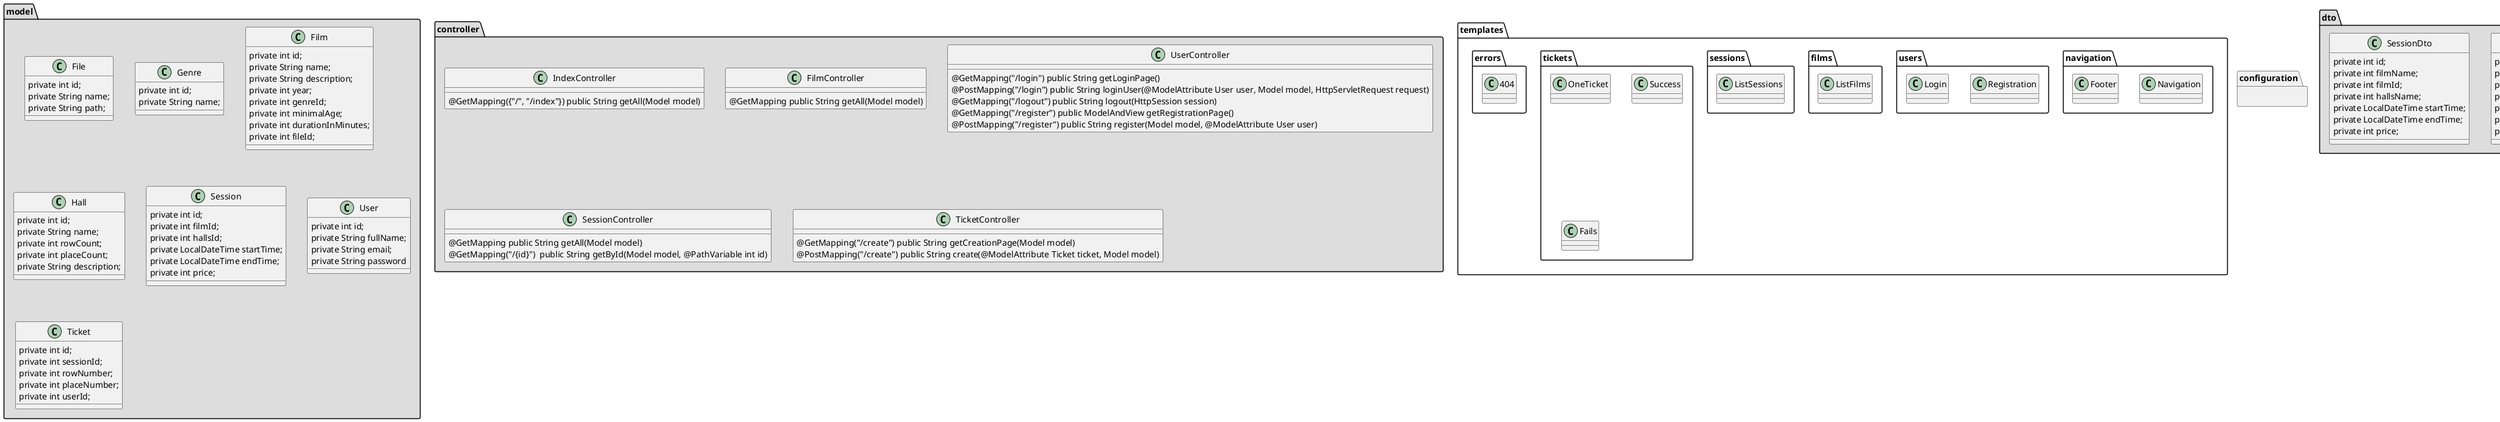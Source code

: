@startuml cinema
package "model" #DDDDDD {
    Class File {
        private int id;
        private String name;
        private String path;
    }

    Class Genre{
        private int id;
        private String name;
        }

    Class Film{
        private int id;
        private String name;
        private String description;
        private int year;
        private int genreId;
        private int minimalAge;
        private int durationInMinutes;
        private int fileId;
         }

    Class Hall {
        private int id;
        private String name;
        private int rowCount;
        private int placeCount;
        private String description;
          }

    Class Session {
        private int id;
        private int filmId;
        private int hallsId;
        private LocalDateTime startTime;
        private LocalDateTime endTime;
        private int price;
        }

    Class User{
        private int id;
        private String fullName;
        private String email;
        private String password
    }

    Class Ticket{
        private int id;
        private int sessionId;
        private int rowNumber;
        private int placeNumber;
        private int userId;
    }
}

package "dto" #DDDDDD {
    Class FilmDto {
        private int id;
        private String name;
        private String description;
        private int year;
        private int minimalAge;
        private int durationInMinutes;
        private String genre;
    }

    Class SessionDto {
           private int id;
           private int filmName;
           private int filmId;
           private int hallsName;
           private LocalDateTime startTime;
           private LocalDateTime endTime;
           private int price;
    }
}

package "repository" #DDDDDD {
    Interface UserRepository {
         Optional<User> save(User user);
         Optional<User> findById(int id);
         Optional<User> findByEmailAndPassword(String email, String password);
    }
    Interface FilmRepository {
        Optional<FilmDto> findById(int id);
        Collection<FilmDto> findAll();
    }
    Interface TicketRepository {
        Ticket save(Ticket ticket);
        Optional<Ticket> findById(int id);
    }
    Interface SessionRepository {
        Optional<SessionDto> findById(int id);
        Collection<SessionDto> findAll();
    }

    Class Sql2oUserRepository implements UserRepository {
             Optional<User> save(User user);
             Optional<User> findById(int id);
             Collection<User> findAll();
             Optional<User> findByEmailAndPassword(String email, String password);
    }

    Class Sql2oFilmRepository implements FilmRepository {
         Optional<Film> findById(int id);
         Collection<Film> findAll();
    }

     Class Sql2oTicketRepository implements TicketRepository {
            Ticket save(Ticket ticket);
            Optional<Ticket> findById(int id);
        }
        Class Sql2oSessionRepository implements SessionRepository {
            Optional<Session> findById(int id);
            Collection<Session> findAll();
        }
}

package "service" #DDDDDD {
        Interface UserService {
                 Optional<User> save(User user);
                 Optional<User> findById(int id);
                 Optional<User> findByEmailAndPassword(String email, String password);
        }
        Interface FilmService {
            Optional<FilmDto> findById(int id);
            Collection<FilmDto> findAll();
        }
        Interface TicketService {
            Ticket save(Ticket ticket);
            Optional<Ticket> findById(int id);

        }
        Interface SessionService {
             Optional<SessionDto> findById(int id);
             Collection<SessionDto> findAll();
        }

        Class SimpleUserService implements UserService {
                         Optional<User> save(User user);
                         Optional<User> findById(int id);
                         Optional<User> findByEmailAndPassword(String email, String password);
                }
        Class SimpleFilmService implements FilmService {
                    Optional<FilmDto> findById(int id);
                    Collection<FilmDto> findAll();
                }
        Class SimpleTicketService implements TicketService {
                    Ticket save(Ticket ticket);
                    Optional<Ticket> findById(int id);

                }
        Class SimpleSessionService implements SessionService {
                     Optional<Session> findById(int id);
                     Collection<Session> findAll();
                }
}


package "filter" #DDDDDD {
    Class AuthorizationFilter {
    }

    Class SessionFilter {
    }
}


package "controller" #DDDDDD {
    Class IndexController {
          @GetMapping({"/", "/index"}) public String getAll(Model model)
    }

    Class FilmController {
        @GetMapping public String getAll(Model model)
    }

    Class UserController {
        @GetMapping("/login") public String getLoginPage()
        @PostMapping("/login") public String loginUser(@ModelAttribute User user, Model model, HttpServletRequest request)
        @GetMapping("/logout") public String logout(HttpSession session)
        @GetMapping("/register") public ModelAndView getRegistrationPage()
        @PostMapping("/register") public String register(Model model, @ModelAttribute User user)
    }

    Class SessionController {
        @GetMapping public String getAll(Model model)
        @GetMapping("/{id}")  public String getById(Model model, @PathVariable int id)

    }

    Class TicketController {
    @GetMapping("/create") public String getCreationPage(Model model)
    @PostMapping("/create") public String create(@ModelAttribute Ticket ticket, Model model)
    }
}


package "templates" {
    package "navigation" {
        Class Navigation {
        }

        Class Footer {
        }
    }

    package "users" {
        Class Registration {
        }

        Class Login {
        }
    }

    package "films" {
        Class ListFilms {
        }
    }

    package "sessions" {
        Class ListSessions {
        }
    }

    package "tickets" {
        Class OneTicket {
        }

        Class Success {
        }

        Class Fails {
        }
    }

    package "errors" {
        Class 404 {
        }
    }
}

package "configuration" {
}
@enduml